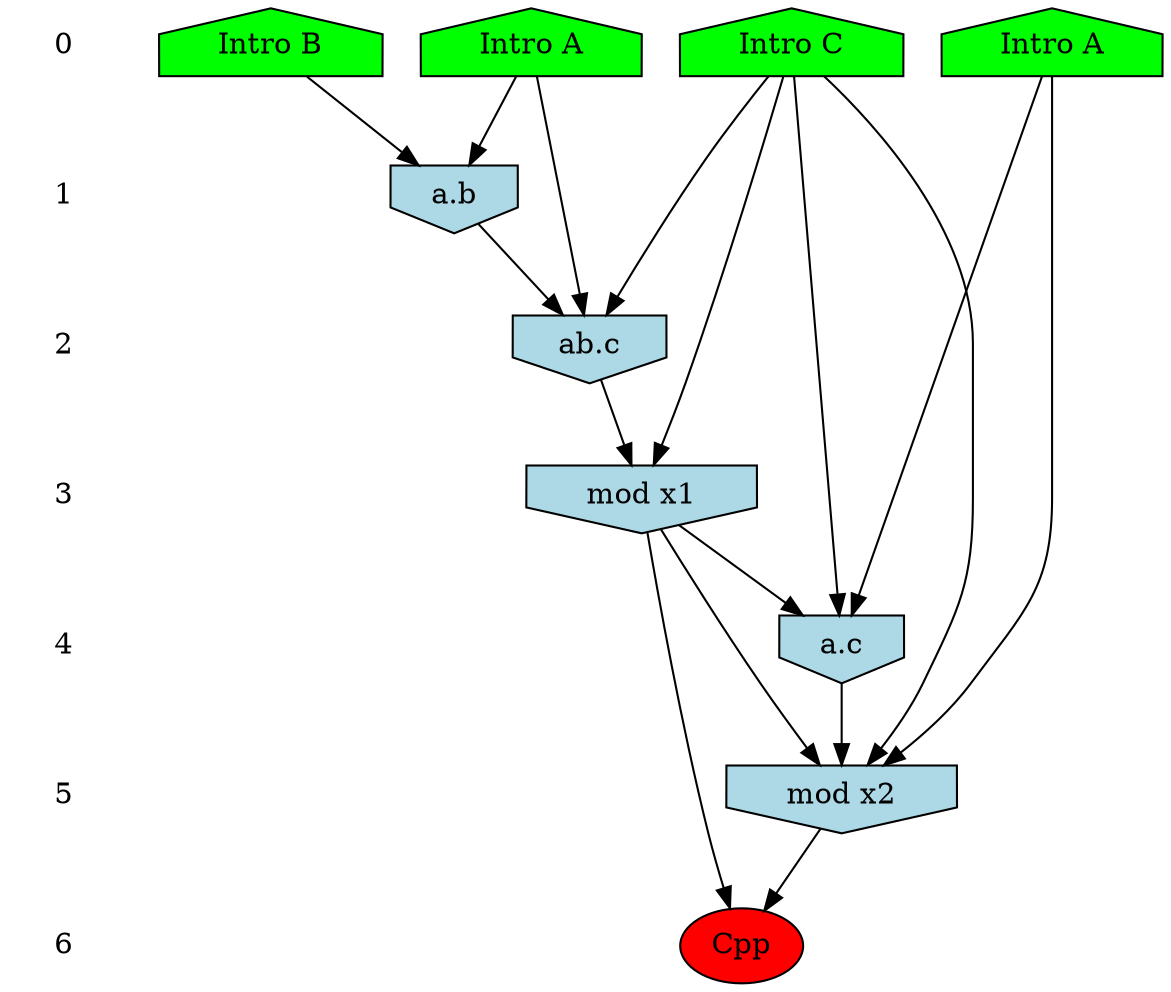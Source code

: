 /* Compression of 1001 causal flows obtained in average at 1.450701E+01 t.u */
/* Compressed causal flows were: [3991;3990;3986;3985;3982;3978;3972;3971;3966;3965;3963;3958;3957;3956;3954;3953;3951;3943;3941;3940;3939;3933;3932;3927;3926;3925;3922;3920;3914;3913;3911;3909;3908;3904;3896;3894;3893;3891;3889;3888;3886;3880;3876;3875;3874;3873;3870;3869;3866;3864;3863;3862;3857;3846;3844;3842;3841;3839;3838;3833;3829;3827;3825;3823;3819;3817;3816;3813;3807;3801;3799;3798;3791;3787;3785;3780;3778;3777;3771;3769;3768;3767;3766;3763;3762;3761;3759;3756;3751;3750;3748;3747;3746;3742;3740;3739;3736;3735;3734;3731;3724;3723;3722;3717;3715;3713;3710;3707;3703;3695;3694;3692;3687;3681;3678;3677;3675;3673;3671;3669;3666;3664;3659;3655;3652;3651;3646;3644;3641;3636;3631;3627;3625;3624;3623;3621;3620;3611;3607;3604;3599;3598;3597;3596;3593;3588;3582;3580;3579;3575;3571;3570;3569;3568;3554;3546;3544;3543;3542;3536;3533;3529;3528;3518;3517;3515;3514;3511;3509;3507;3503;3502;3499;3495;3488;3487;3484;3483;3482;3481;3479;3476;3473;3471;3470;3469;3465;3464;3462;3461;3460;3459;3455;3454;3447;3440;3438;3436;3429;3428;3423;3421;3417;3414;3413;3411;3410;3405;3403;3400;3398;3397;3396;3393;3389;3388;3387;3386;3385;3381;3378;3376;3373;3370;3368;3362;3355;3349;3348;3345;3343;3342;3341;3338;3333;3332;3329;3326;3323;3321;3314;3312;3307;3306;3305;3304;3303;3299;3297;3296;3294;3290;3288;3285;3281;3280;3272;3270;3263;3260;3255;3247;3243;3242;3241;3239;3238;3236;3235;3231;3225;3222;3220;3219;3215;3210;3208;3203;3201;3196;3195;3194;3184;3183;3182;3179;3175;3168;3165;3158;3156;3155;3149;3147;3142;3139;3135;3128;3117;3116;3109;3108;3106;3103;3102;3097;3094;3091;3087;3086;3083;3080;3079;3078;3077;3076;3070;3067;3059;3054;3051;3046;3043;3039;3034;3033;3027;3019;3015;3013;3012;3007;3003;3000;2998;2996;2985;2984;2982;2981;2980;2973;2969;2962;2958;2955;2953;2949;2947;2946;2945;2942;2938;2933;2929;2926;2925;2924;2919;2918;2917;2914;2910;2904;2901;2898;2897;2893;2892;2890;2889;2882;2881;2880;2876;2875;2874;2872;2867;2866;2865;2863;2860;2858;2856;2848;2847;2846;2843;2839;2832;2829;2828;2827;2825;2823;2822;2821;2817;2816;2811;2810;2801;2800;2798;2797;2795;2794;2792;2791;2790;2787;2779;2771;2769;2766;2765;2763;2760;2758;2757;2756;2754;2753;2745;2744;2738;2737;2734;2726;2715;2713;2712;2711;2707;2699;2691;2689;2688;2686;2682;2678;2670;2664;2663;2661;2659;2657;2655;2652;2650;2644;2643;2637;2636;2635;2631;2629;2628;2623;2622;2621;2616;2605;2597;2594;2590;2589;2588;2585;2582;2577;2576;2575;2570;2568;2559;2555;2552;2549;2536;2529;2526;2519;2515;2512;2510;2507;2502;2495;2494;2491;2490;2486;2485;2483;2477;2473;2468;2467;2462;2457;2450;2449;2447;2446;2438;2432;2429;2427;2426;2421;2418;2417;2416;2415;2412;2405;2402;2387;2386;2374;2370;2369;2364;2361;2360;2357;2351;2348;2345;2342;2339;2336;2330;2326;2323;2317;2309;2308;2307;2306;2305;2301;2299;2294;2291;2290;2288;2283;2281;2279;2277;2276;2274;2269;2267;2263;2261;2256;2251;2238;2233;2232;2227;2225;2218;2217;2216;2214;2211;2209;2208;2206;2204;2203;2199;2197;2194;2193;2191;2186;2185;2184;2183;2169;2163;2162;2156;2154;2153;2139;2137;2132;2119;2118;2114;2109;2108;2100;2099;2098;2094;2091;2090;2088;2086;2085;2084;2083;2077;2076;2074;2073;2068;2062;2051;2049;2048;2047;2046;2044;2041;2040;2022;2017;2016;2015;2014;2013;2003;1994;1988;1982;1978;1976;1969;1959;1957;1954;1952;1951;1950;1948;1947;1943;1940;1938;1935;1928;1925;1915;1913;1907;1906;1904;1902;1901;1899;1897;1895;1892;1890;1879;1872;1871;1870;1865;1864;1858;1851;1847;1846;1843;1840;1839;1834;1832;1831;1828;1825;1822;1821;1820;1814;1806;1802;1794;1792;1791;1786;1785;1784;1780;1778;1774;1766;1763;1761;1749;1746;1745;1734;1731;1730;1727;1725;1723;1719;1705;1701;1697;1693;1688;1687;1679;1677;1676;1674;1671;1669;1666;1665;1664;1660;1657;1653;1652;1650;1647;1644;1618;1612;1603;1602;1601;1599;1593;1581;1580;1573;1571;1568;1566;1563;1561;1559;1555;1554;1540;1536;1533;1531;1527;1522;1515;1513;1512;1508;1506;1502;1501;1493;1490;1488;1483;1482;1479;1470;1463;1457;1439;1435;1433;1426;1424;1423;1422;1419;1406;1399;1397;1394;1388;1384;1379;1377;1369;1365;1364;1347;1343;1342;1336;1333;1330;1318;1312;1309;1305;1301;1293;1292;1286;1273;1272;1264;1255;1254;1245;1236;1234;1233;1232;1230;1221;1219;1208;1207;1196;1189;1188;1186;1185;1184;1183;1176;1169;1168;1160;1158;1155;1153;1151;1150;1137;1136;1132;1131;1127;1118;1116;1112;1110;1104;1102;1094;1090;1087;1084;1083;1078;1076;1075;1074;1069;1065;1055;1050;1048;1047;1044;1028;1023;1015;1011;1009;1008;1002;999;995;991;985;983;980;977;957;955;954;952;951;949;934;926;916;913;907;906;901;896;894;893;887;879;878;876;861;856;853;847;846;845;824;816;815;813;810;807;802;801;795;789;787;785;782;779;774;772;770;766;764;758;750;748;745;742;727;726;714;707;705;692;690;679;678;673;668;660;658;657;652;649;647;646;643;636;627;624;620;596;591;582;580;565;551;543;538;532;531;530;526;515;509;507;500;499;490;480;475;465;452;431;406;397;387;383;378;361;356;355;349;329;326;316;299;281;279;274;269;263;261;258;231;224;197;189;159;135;126;92;87] */
digraph G{
 ranksep=.5 ; 
{ rank = same ; "0" [shape=plaintext] ; node_1 [label ="Intro A", shape=house, style=filled, fillcolor=green] ;
node_2 [label ="Intro B", shape=house, style=filled, fillcolor=green] ;
node_3 [label ="Intro A", shape=house, style=filled, fillcolor=green] ;
node_4 [label ="Intro C", shape=house, style=filled, fillcolor=green] ;
}
{ rank = same ; "1" [shape=plaintext] ; node_5 [label="a.b", shape=invhouse, style=filled, fillcolor = lightblue] ;
}
{ rank = same ; "2" [shape=plaintext] ; node_6 [label="ab.c", shape=invhouse, style=filled, fillcolor = lightblue] ;
}
{ rank = same ; "3" [shape=plaintext] ; node_7 [label="mod x1", shape=invhouse, style=filled, fillcolor = lightblue] ;
}
{ rank = same ; "4" [shape=plaintext] ; node_8 [label="a.c", shape=invhouse, style=filled, fillcolor = lightblue] ;
}
{ rank = same ; "5" [shape=plaintext] ; node_9 [label="mod x2", shape=invhouse, style=filled, fillcolor = lightblue] ;
}
{ rank = same ; "6" [shape=plaintext] ; node_10 [label ="Cpp", style=filled, fillcolor=red] ;
}
"0" -> "1" [style="invis"]; 
"1" -> "2" [style="invis"]; 
"2" -> "3" [style="invis"]; 
"3" -> "4" [style="invis"]; 
"4" -> "5" [style="invis"]; 
"5" -> "6" [style="invis"]; 
node_2 -> node_5
node_3 -> node_5
node_3 -> node_6
node_4 -> node_6
node_5 -> node_6
node_4 -> node_7
node_6 -> node_7
node_1 -> node_8
node_4 -> node_8
node_7 -> node_8
node_1 -> node_9
node_4 -> node_9
node_7 -> node_9
node_8 -> node_9
node_7 -> node_10
node_9 -> node_10
}
/*
 Dot generation time: 0.000000
*/